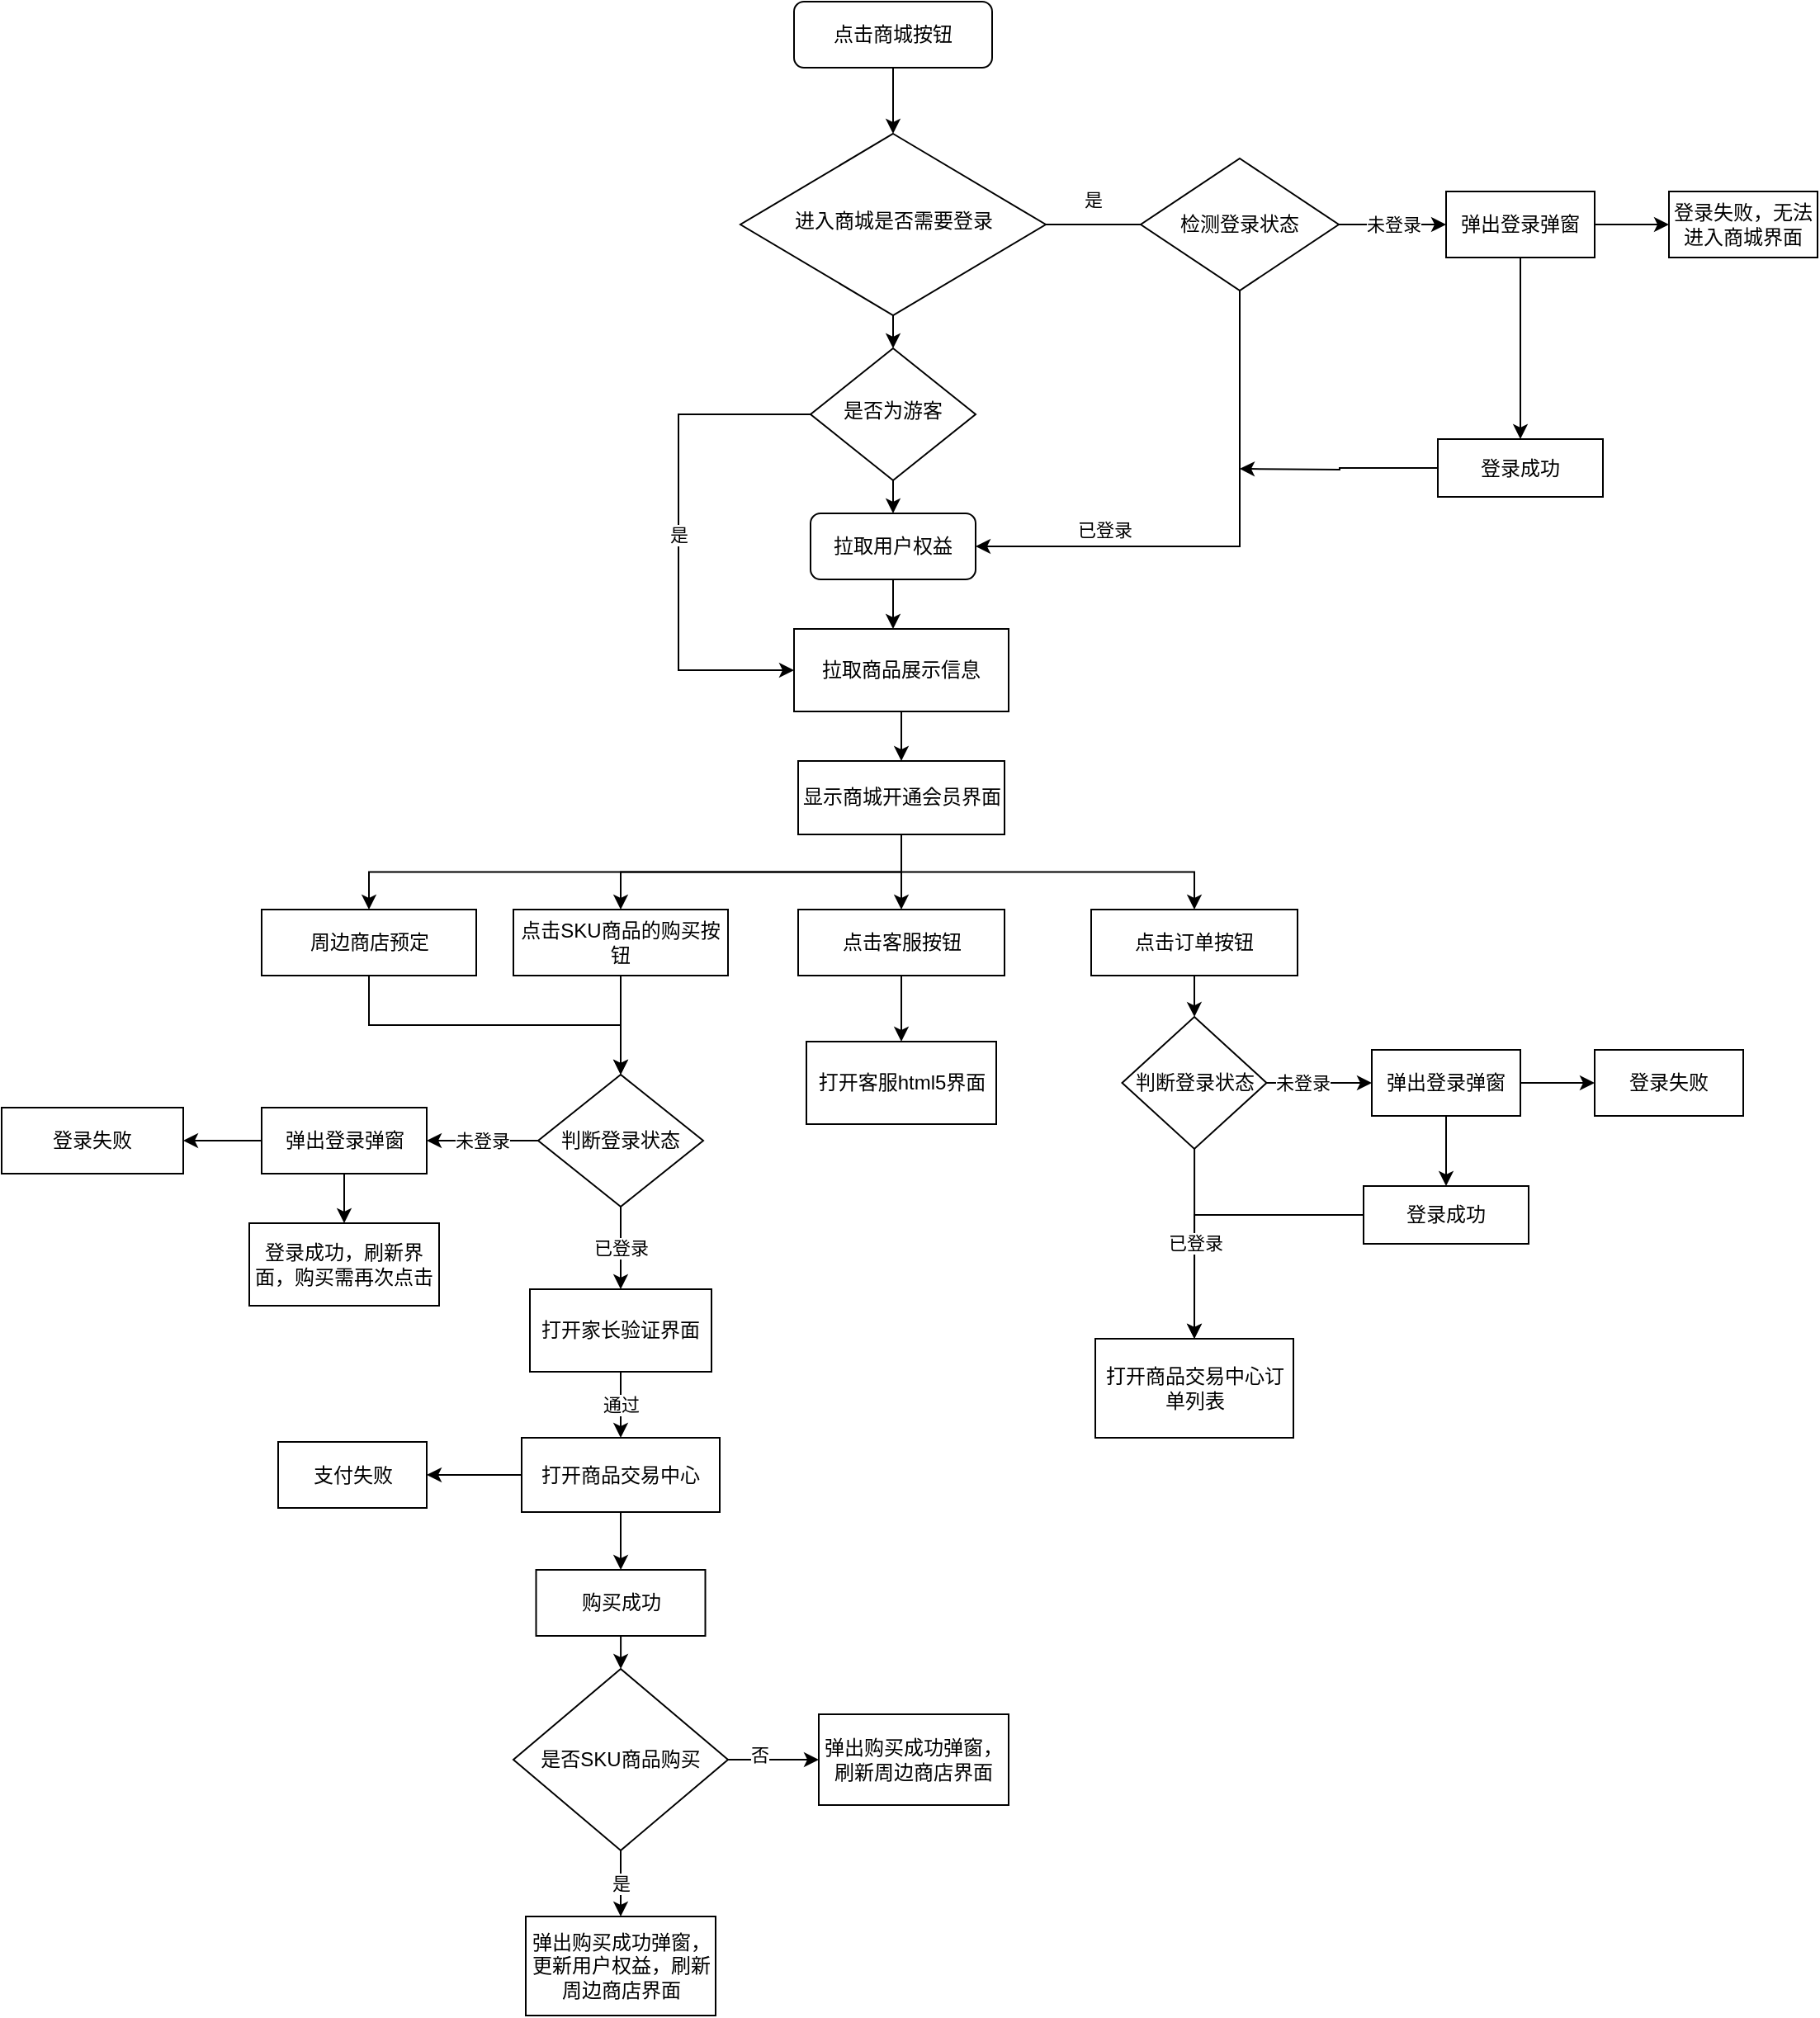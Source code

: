 <mxfile version="14.9.8" type="github">
  <diagram id="C5RBs43oDa-KdzZeNtuy" name="Page-1">
    <mxGraphModel dx="1750" dy="600" grid="1" gridSize="10" guides="1" tooltips="1" connect="1" arrows="1" fold="1" page="1" pageScale="1" pageWidth="827" pageHeight="1169" math="0" shadow="0">
      <root>
        <mxCell id="WIyWlLk6GJQsqaUBKTNV-0" />
        <mxCell id="WIyWlLk6GJQsqaUBKTNV-1" parent="WIyWlLk6GJQsqaUBKTNV-0" />
        <mxCell id="yUcs0hcdkxNYvrhnhqyb-32" style="edgeStyle=orthogonalEdgeStyle;rounded=0;orthogonalLoop=1;jettySize=auto;html=1;exitX=0.5;exitY=1;exitDx=0;exitDy=0;entryX=0.5;entryY=0;entryDx=0;entryDy=0;" edge="1" parent="WIyWlLk6GJQsqaUBKTNV-1" source="WIyWlLk6GJQsqaUBKTNV-3" target="WIyWlLk6GJQsqaUBKTNV-6">
          <mxGeometry relative="1" as="geometry" />
        </mxCell>
        <mxCell id="WIyWlLk6GJQsqaUBKTNV-3" value="点击商城按钮" style="rounded=1;whiteSpace=wrap;html=1;fontSize=12;glass=0;strokeWidth=1;shadow=0;" parent="WIyWlLk6GJQsqaUBKTNV-1" vertex="1">
          <mxGeometry x="160" y="80" width="120" height="40" as="geometry" />
        </mxCell>
        <mxCell id="WIyWlLk6GJQsqaUBKTNV-5" value="是" style="edgeStyle=orthogonalEdgeStyle;rounded=0;html=1;jettySize=auto;orthogonalLoop=1;fontSize=11;endArrow=block;endFill=0;endSize=8;strokeWidth=1;shadow=0;labelBackgroundColor=none;" parent="WIyWlLk6GJQsqaUBKTNV-1" source="WIyWlLk6GJQsqaUBKTNV-6" edge="1">
          <mxGeometry x="-0.488" y="15" relative="1" as="geometry">
            <mxPoint x="1" as="offset" />
            <mxPoint x="420" y="215" as="targetPoint" />
          </mxGeometry>
        </mxCell>
        <mxCell id="yUcs0hcdkxNYvrhnhqyb-30" style="edgeStyle=orthogonalEdgeStyle;rounded=0;orthogonalLoop=1;jettySize=auto;html=1;exitX=0.5;exitY=1;exitDx=0;exitDy=0;entryX=0.5;entryY=0;entryDx=0;entryDy=0;" edge="1" parent="WIyWlLk6GJQsqaUBKTNV-1" source="WIyWlLk6GJQsqaUBKTNV-6" target="WIyWlLk6GJQsqaUBKTNV-10">
          <mxGeometry relative="1" as="geometry" />
        </mxCell>
        <mxCell id="WIyWlLk6GJQsqaUBKTNV-6" value="进入商城是否需要登录" style="rhombus;whiteSpace=wrap;html=1;shadow=0;fontFamily=Helvetica;fontSize=12;align=center;strokeWidth=1;spacing=6;spacingTop=-4;" parent="WIyWlLk6GJQsqaUBKTNV-1" vertex="1">
          <mxGeometry x="127.5" y="160" width="185" height="110" as="geometry" />
        </mxCell>
        <mxCell id="yUcs0hcdkxNYvrhnhqyb-8" value="是" style="edgeStyle=orthogonalEdgeStyle;rounded=0;orthogonalLoop=1;jettySize=auto;html=1;entryX=0;entryY=0.5;entryDx=0;entryDy=0;" edge="1" parent="WIyWlLk6GJQsqaUBKTNV-1" source="WIyWlLk6GJQsqaUBKTNV-10" target="yUcs0hcdkxNYvrhnhqyb-22">
          <mxGeometry relative="1" as="geometry">
            <mxPoint x="100" y="560" as="targetPoint" />
            <Array as="points">
              <mxPoint x="90" y="330" />
              <mxPoint x="90" y="485" />
            </Array>
          </mxGeometry>
        </mxCell>
        <mxCell id="yUcs0hcdkxNYvrhnhqyb-31" style="edgeStyle=orthogonalEdgeStyle;rounded=0;orthogonalLoop=1;jettySize=auto;html=1;exitX=0.5;exitY=1;exitDx=0;exitDy=0;" edge="1" parent="WIyWlLk6GJQsqaUBKTNV-1" source="WIyWlLk6GJQsqaUBKTNV-10">
          <mxGeometry relative="1" as="geometry">
            <mxPoint x="220" y="390" as="targetPoint" />
          </mxGeometry>
        </mxCell>
        <mxCell id="WIyWlLk6GJQsqaUBKTNV-10" value="是否为游客" style="rhombus;whiteSpace=wrap;html=1;shadow=0;fontFamily=Helvetica;fontSize=12;align=center;strokeWidth=1;spacing=6;spacingTop=-4;" parent="WIyWlLk6GJQsqaUBKTNV-1" vertex="1">
          <mxGeometry x="170" y="290" width="100" height="80" as="geometry" />
        </mxCell>
        <mxCell id="yUcs0hcdkxNYvrhnhqyb-28" style="edgeStyle=orthogonalEdgeStyle;rounded=0;orthogonalLoop=1;jettySize=auto;html=1;exitX=0.5;exitY=1;exitDx=0;exitDy=0;" edge="1" parent="WIyWlLk6GJQsqaUBKTNV-1" source="WIyWlLk6GJQsqaUBKTNV-11">
          <mxGeometry relative="1" as="geometry">
            <mxPoint x="220" y="460" as="targetPoint" />
            <Array as="points">
              <mxPoint x="220" y="450" />
              <mxPoint x="220" y="450" />
            </Array>
          </mxGeometry>
        </mxCell>
        <mxCell id="WIyWlLk6GJQsqaUBKTNV-11" value="拉取用户权益" style="rounded=1;whiteSpace=wrap;html=1;fontSize=12;glass=0;strokeWidth=1;shadow=0;" parent="WIyWlLk6GJQsqaUBKTNV-1" vertex="1">
          <mxGeometry x="170" y="390" width="100" height="40" as="geometry" />
        </mxCell>
        <mxCell id="yUcs0hcdkxNYvrhnhqyb-11" value="" style="edgeStyle=orthogonalEdgeStyle;rounded=0;orthogonalLoop=1;jettySize=auto;html=1;" edge="1" parent="WIyWlLk6GJQsqaUBKTNV-1" source="yUcs0hcdkxNYvrhnhqyb-1" target="yUcs0hcdkxNYvrhnhqyb-10">
          <mxGeometry relative="1" as="geometry" />
        </mxCell>
        <mxCell id="yUcs0hcdkxNYvrhnhqyb-13" value="" style="edgeStyle=orthogonalEdgeStyle;rounded=0;orthogonalLoop=1;jettySize=auto;html=1;" edge="1" parent="WIyWlLk6GJQsqaUBKTNV-1" source="yUcs0hcdkxNYvrhnhqyb-1" target="yUcs0hcdkxNYvrhnhqyb-12">
          <mxGeometry relative="1" as="geometry" />
        </mxCell>
        <mxCell id="yUcs0hcdkxNYvrhnhqyb-1" value="弹出登录弹窗" style="whiteSpace=wrap;html=1;" vertex="1" parent="WIyWlLk6GJQsqaUBKTNV-1">
          <mxGeometry x="555" y="195" width="90" height="40" as="geometry" />
        </mxCell>
        <mxCell id="yUcs0hcdkxNYvrhnhqyb-4" value="未登录" style="edgeStyle=orthogonalEdgeStyle;rounded=0;orthogonalLoop=1;jettySize=auto;html=1;" edge="1" parent="WIyWlLk6GJQsqaUBKTNV-1" source="yUcs0hcdkxNYvrhnhqyb-3" target="yUcs0hcdkxNYvrhnhqyb-1">
          <mxGeometry relative="1" as="geometry" />
        </mxCell>
        <mxCell id="yUcs0hcdkxNYvrhnhqyb-5" value="已登录" style="edgeStyle=orthogonalEdgeStyle;rounded=0;orthogonalLoop=1;jettySize=auto;html=1;exitX=0.5;exitY=1;exitDx=0;exitDy=0;entryX=1;entryY=0.5;entryDx=0;entryDy=0;" edge="1" parent="WIyWlLk6GJQsqaUBKTNV-1" source="yUcs0hcdkxNYvrhnhqyb-3" target="WIyWlLk6GJQsqaUBKTNV-11">
          <mxGeometry x="0.508" y="-10" relative="1" as="geometry">
            <mxPoint x="280" y="450" as="targetPoint" />
            <Array as="points">
              <mxPoint x="430" y="410" />
            </Array>
            <mxPoint as="offset" />
          </mxGeometry>
        </mxCell>
        <mxCell id="yUcs0hcdkxNYvrhnhqyb-3" value="检测登录状态" style="rhombus;whiteSpace=wrap;html=1;" vertex="1" parent="WIyWlLk6GJQsqaUBKTNV-1">
          <mxGeometry x="370" y="175" width="120" height="80" as="geometry" />
        </mxCell>
        <mxCell id="yUcs0hcdkxNYvrhnhqyb-26" style="edgeStyle=orthogonalEdgeStyle;rounded=0;orthogonalLoop=1;jettySize=auto;html=1;exitX=0;exitY=0.5;exitDx=0;exitDy=0;" edge="1" parent="WIyWlLk6GJQsqaUBKTNV-1" source="yUcs0hcdkxNYvrhnhqyb-10">
          <mxGeometry relative="1" as="geometry">
            <mxPoint x="430" y="363" as="targetPoint" />
          </mxGeometry>
        </mxCell>
        <mxCell id="yUcs0hcdkxNYvrhnhqyb-10" value="登录成功" style="whiteSpace=wrap;html=1;" vertex="1" parent="WIyWlLk6GJQsqaUBKTNV-1">
          <mxGeometry x="550" y="345" width="100" height="35" as="geometry" />
        </mxCell>
        <mxCell id="yUcs0hcdkxNYvrhnhqyb-12" value="登录失败，无法进入商城界面" style="whiteSpace=wrap;html=1;" vertex="1" parent="WIyWlLk6GJQsqaUBKTNV-1">
          <mxGeometry x="690" y="195" width="90" height="40" as="geometry" />
        </mxCell>
        <mxCell id="yUcs0hcdkxNYvrhnhqyb-75" value="" style="edgeStyle=orthogonalEdgeStyle;rounded=0;orthogonalLoop=1;jettySize=auto;html=1;" edge="1" parent="WIyWlLk6GJQsqaUBKTNV-1" source="yUcs0hcdkxNYvrhnhqyb-22" target="yUcs0hcdkxNYvrhnhqyb-70">
          <mxGeometry relative="1" as="geometry" />
        </mxCell>
        <mxCell id="yUcs0hcdkxNYvrhnhqyb-22" value="拉取商品展示信息" style="whiteSpace=wrap;html=1;" vertex="1" parent="WIyWlLk6GJQsqaUBKTNV-1">
          <mxGeometry x="160" y="460" width="130" height="50" as="geometry" />
        </mxCell>
        <mxCell id="yUcs0hcdkxNYvrhnhqyb-78" value="" style="edgeStyle=orthogonalEdgeStyle;rounded=0;orthogonalLoop=1;jettySize=auto;html=1;" edge="1" parent="WIyWlLk6GJQsqaUBKTNV-1" source="yUcs0hcdkxNYvrhnhqyb-33" target="yUcs0hcdkxNYvrhnhqyb-49">
          <mxGeometry relative="1" as="geometry" />
        </mxCell>
        <mxCell id="yUcs0hcdkxNYvrhnhqyb-33" value="点击SKU商品的购买按钮" style="whiteSpace=wrap;html=1;" vertex="1" parent="WIyWlLk6GJQsqaUBKTNV-1">
          <mxGeometry x="-10" y="630" width="130" height="40" as="geometry" />
        </mxCell>
        <mxCell id="yUcs0hcdkxNYvrhnhqyb-54" value="已登录" style="edgeStyle=orthogonalEdgeStyle;rounded=0;orthogonalLoop=1;jettySize=auto;html=1;" edge="1" parent="WIyWlLk6GJQsqaUBKTNV-1" source="yUcs0hcdkxNYvrhnhqyb-49" target="yUcs0hcdkxNYvrhnhqyb-53">
          <mxGeometry relative="1" as="geometry">
            <Array as="points">
              <mxPoint x="55" y="870" />
              <mxPoint x="55" y="870" />
            </Array>
          </mxGeometry>
        </mxCell>
        <mxCell id="yUcs0hcdkxNYvrhnhqyb-87" value="未登录" style="edgeStyle=orthogonalEdgeStyle;rounded=0;orthogonalLoop=1;jettySize=auto;html=1;" edge="1" parent="WIyWlLk6GJQsqaUBKTNV-1" source="yUcs0hcdkxNYvrhnhqyb-49" target="yUcs0hcdkxNYvrhnhqyb-83">
          <mxGeometry relative="1" as="geometry" />
        </mxCell>
        <mxCell id="yUcs0hcdkxNYvrhnhqyb-49" value="判断登录状态" style="rhombus;whiteSpace=wrap;html=1;" vertex="1" parent="WIyWlLk6GJQsqaUBKTNV-1">
          <mxGeometry x="5" y="730" width="100" height="80" as="geometry" />
        </mxCell>
        <mxCell id="yUcs0hcdkxNYvrhnhqyb-60" value="通过" style="edgeStyle=orthogonalEdgeStyle;rounded=0;orthogonalLoop=1;jettySize=auto;html=1;" edge="1" parent="WIyWlLk6GJQsqaUBKTNV-1" source="yUcs0hcdkxNYvrhnhqyb-53" target="yUcs0hcdkxNYvrhnhqyb-59">
          <mxGeometry relative="1" as="geometry" />
        </mxCell>
        <mxCell id="yUcs0hcdkxNYvrhnhqyb-53" value="打开家长验证界面" style="whiteSpace=wrap;html=1;" vertex="1" parent="WIyWlLk6GJQsqaUBKTNV-1">
          <mxGeometry y="860" width="110" height="50" as="geometry" />
        </mxCell>
        <mxCell id="yUcs0hcdkxNYvrhnhqyb-66" value="" style="edgeStyle=orthogonalEdgeStyle;rounded=0;orthogonalLoop=1;jettySize=auto;html=1;" edge="1" parent="WIyWlLk6GJQsqaUBKTNV-1" source="yUcs0hcdkxNYvrhnhqyb-59" target="yUcs0hcdkxNYvrhnhqyb-65">
          <mxGeometry relative="1" as="geometry" />
        </mxCell>
        <mxCell id="yUcs0hcdkxNYvrhnhqyb-96" value="" style="edgeStyle=orthogonalEdgeStyle;rounded=0;orthogonalLoop=1;jettySize=auto;html=1;" edge="1" parent="WIyWlLk6GJQsqaUBKTNV-1" source="yUcs0hcdkxNYvrhnhqyb-59" target="yUcs0hcdkxNYvrhnhqyb-63">
          <mxGeometry relative="1" as="geometry" />
        </mxCell>
        <mxCell id="yUcs0hcdkxNYvrhnhqyb-59" value="打开商品交易中心" style="whiteSpace=wrap;html=1;" vertex="1" parent="WIyWlLk6GJQsqaUBKTNV-1">
          <mxGeometry x="-5" y="950" width="120" height="45" as="geometry" />
        </mxCell>
        <mxCell id="yUcs0hcdkxNYvrhnhqyb-65" value="支付失败" style="whiteSpace=wrap;html=1;" vertex="1" parent="WIyWlLk6GJQsqaUBKTNV-1">
          <mxGeometry x="-152.5" y="952.5" width="90" height="40" as="geometry" />
        </mxCell>
        <mxCell id="yUcs0hcdkxNYvrhnhqyb-74" style="edgeStyle=orthogonalEdgeStyle;rounded=0;orthogonalLoop=1;jettySize=auto;html=1;exitX=0.5;exitY=1;exitDx=0;exitDy=0;entryX=0.5;entryY=0;entryDx=0;entryDy=0;" edge="1" parent="WIyWlLk6GJQsqaUBKTNV-1" source="yUcs0hcdkxNYvrhnhqyb-70" target="yUcs0hcdkxNYvrhnhqyb-33">
          <mxGeometry relative="1" as="geometry" />
        </mxCell>
        <mxCell id="yUcs0hcdkxNYvrhnhqyb-93" value="" style="edgeStyle=orthogonalEdgeStyle;rounded=0;orthogonalLoop=1;jettySize=auto;html=1;" edge="1" parent="WIyWlLk6GJQsqaUBKTNV-1" source="yUcs0hcdkxNYvrhnhqyb-70" target="yUcs0hcdkxNYvrhnhqyb-92">
          <mxGeometry relative="1" as="geometry" />
        </mxCell>
        <mxCell id="yUcs0hcdkxNYvrhnhqyb-70" value="&lt;span&gt;显示商城开通会员界面&lt;/span&gt;" style="whiteSpace=wrap;html=1;" vertex="1" parent="WIyWlLk6GJQsqaUBKTNV-1">
          <mxGeometry x="162.5" y="540" width="125" height="44.5" as="geometry" />
        </mxCell>
        <mxCell id="yUcs0hcdkxNYvrhnhqyb-88" value="" style="edgeStyle=orthogonalEdgeStyle;rounded=0;orthogonalLoop=1;jettySize=auto;html=1;" edge="1" parent="WIyWlLk6GJQsqaUBKTNV-1" source="yUcs0hcdkxNYvrhnhqyb-83" target="yUcs0hcdkxNYvrhnhqyb-85">
          <mxGeometry relative="1" as="geometry" />
        </mxCell>
        <mxCell id="yUcs0hcdkxNYvrhnhqyb-90" value="" style="edgeStyle=orthogonalEdgeStyle;rounded=0;orthogonalLoop=1;jettySize=auto;html=1;" edge="1" parent="WIyWlLk6GJQsqaUBKTNV-1" source="yUcs0hcdkxNYvrhnhqyb-83" target="yUcs0hcdkxNYvrhnhqyb-86">
          <mxGeometry relative="1" as="geometry" />
        </mxCell>
        <mxCell id="yUcs0hcdkxNYvrhnhqyb-83" value="弹出登录弹窗" style="whiteSpace=wrap;html=1;" vertex="1" parent="WIyWlLk6GJQsqaUBKTNV-1">
          <mxGeometry x="-162.5" y="750" width="100" height="40" as="geometry" />
        </mxCell>
        <mxCell id="yUcs0hcdkxNYvrhnhqyb-85" value="登录失败" style="whiteSpace=wrap;html=1;" vertex="1" parent="WIyWlLk6GJQsqaUBKTNV-1">
          <mxGeometry x="-320" y="750" width="110" height="40" as="geometry" />
        </mxCell>
        <mxCell id="yUcs0hcdkxNYvrhnhqyb-86" value="登录成功，刷新界面，购买需再次点击" style="whiteSpace=wrap;html=1;" vertex="1" parent="WIyWlLk6GJQsqaUBKTNV-1">
          <mxGeometry x="-170" y="820" width="115" height="50" as="geometry" />
        </mxCell>
        <mxCell id="yUcs0hcdkxNYvrhnhqyb-98" value="" style="edgeStyle=orthogonalEdgeStyle;rounded=0;orthogonalLoop=1;jettySize=auto;html=1;" edge="1" parent="WIyWlLk6GJQsqaUBKTNV-1" source="yUcs0hcdkxNYvrhnhqyb-92" target="yUcs0hcdkxNYvrhnhqyb-97">
          <mxGeometry relative="1" as="geometry" />
        </mxCell>
        <mxCell id="yUcs0hcdkxNYvrhnhqyb-92" value="点击客服按钮" style="whiteSpace=wrap;html=1;" vertex="1" parent="WIyWlLk6GJQsqaUBKTNV-1">
          <mxGeometry x="162.5" y="630" width="125" height="40" as="geometry" />
        </mxCell>
        <mxCell id="yUcs0hcdkxNYvrhnhqyb-124" value="" style="edgeStyle=orthogonalEdgeStyle;rounded=0;orthogonalLoop=1;jettySize=auto;html=1;" edge="1" parent="WIyWlLk6GJQsqaUBKTNV-1" source="yUcs0hcdkxNYvrhnhqyb-63" target="yUcs0hcdkxNYvrhnhqyb-123">
          <mxGeometry relative="1" as="geometry" />
        </mxCell>
        <mxCell id="yUcs0hcdkxNYvrhnhqyb-63" value="购买成功" style="whiteSpace=wrap;html=1;" vertex="1" parent="WIyWlLk6GJQsqaUBKTNV-1">
          <mxGeometry x="3.75" y="1030" width="102.5" height="40" as="geometry" />
        </mxCell>
        <mxCell id="yUcs0hcdkxNYvrhnhqyb-97" value="打开客服html5界面" style="whiteSpace=wrap;html=1;" vertex="1" parent="WIyWlLk6GJQsqaUBKTNV-1">
          <mxGeometry x="167.5" y="710" width="115" height="50" as="geometry" />
        </mxCell>
        <mxCell id="yUcs0hcdkxNYvrhnhqyb-112" value="" style="edgeStyle=orthogonalEdgeStyle;rounded=0;orthogonalLoop=1;jettySize=auto;html=1;" edge="1" parent="WIyWlLk6GJQsqaUBKTNV-1" source="yUcs0hcdkxNYvrhnhqyb-99" target="yUcs0hcdkxNYvrhnhqyb-110">
          <mxGeometry relative="1" as="geometry" />
        </mxCell>
        <mxCell id="yUcs0hcdkxNYvrhnhqyb-99" value="点击订单按钮" style="whiteSpace=wrap;html=1;" vertex="1" parent="WIyWlLk6GJQsqaUBKTNV-1">
          <mxGeometry x="340" y="630" width="125" height="40" as="geometry" />
        </mxCell>
        <mxCell id="yUcs0hcdkxNYvrhnhqyb-102" value="" style="edgeStyle=orthogonalEdgeStyle;rounded=0;orthogonalLoop=1;jettySize=auto;html=1;" edge="1" parent="WIyWlLk6GJQsqaUBKTNV-1" source="yUcs0hcdkxNYvrhnhqyb-104" target="yUcs0hcdkxNYvrhnhqyb-105">
          <mxGeometry relative="1" as="geometry" />
        </mxCell>
        <mxCell id="yUcs0hcdkxNYvrhnhqyb-103" value="" style="edgeStyle=orthogonalEdgeStyle;rounded=0;orthogonalLoop=1;jettySize=auto;html=1;" edge="1" parent="WIyWlLk6GJQsqaUBKTNV-1" source="yUcs0hcdkxNYvrhnhqyb-104">
          <mxGeometry relative="1" as="geometry">
            <mxPoint x="645" y="735" as="targetPoint" />
          </mxGeometry>
        </mxCell>
        <mxCell id="yUcs0hcdkxNYvrhnhqyb-104" value="弹出登录弹窗" style="whiteSpace=wrap;html=1;" vertex="1" parent="WIyWlLk6GJQsqaUBKTNV-1">
          <mxGeometry x="510" y="715" width="90" height="40" as="geometry" />
        </mxCell>
        <mxCell id="yUcs0hcdkxNYvrhnhqyb-117" value="" style="edgeStyle=orthogonalEdgeStyle;rounded=0;orthogonalLoop=1;jettySize=auto;html=1;" edge="1" parent="WIyWlLk6GJQsqaUBKTNV-1" source="yUcs0hcdkxNYvrhnhqyb-105" target="yUcs0hcdkxNYvrhnhqyb-115">
          <mxGeometry relative="1" as="geometry" />
        </mxCell>
        <mxCell id="yUcs0hcdkxNYvrhnhqyb-105" value="登录成功" style="whiteSpace=wrap;html=1;" vertex="1" parent="WIyWlLk6GJQsqaUBKTNV-1">
          <mxGeometry x="505" y="797.5" width="100" height="35" as="geometry" />
        </mxCell>
        <mxCell id="yUcs0hcdkxNYvrhnhqyb-106" value="登录失败" style="whiteSpace=wrap;html=1;" vertex="1" parent="WIyWlLk6GJQsqaUBKTNV-1">
          <mxGeometry x="645" y="715" width="90" height="40" as="geometry" />
        </mxCell>
        <mxCell id="yUcs0hcdkxNYvrhnhqyb-113" value="" style="edgeStyle=orthogonalEdgeStyle;rounded=0;orthogonalLoop=1;jettySize=auto;html=1;" edge="1" parent="WIyWlLk6GJQsqaUBKTNV-1" source="yUcs0hcdkxNYvrhnhqyb-110" target="yUcs0hcdkxNYvrhnhqyb-104">
          <mxGeometry relative="1" as="geometry" />
        </mxCell>
        <mxCell id="yUcs0hcdkxNYvrhnhqyb-114" value="未登录" style="edgeLabel;html=1;align=center;verticalAlign=middle;resizable=0;points=[];" vertex="1" connectable="0" parent="yUcs0hcdkxNYvrhnhqyb-113">
          <mxGeometry x="-0.344" relative="1" as="geometry">
            <mxPoint as="offset" />
          </mxGeometry>
        </mxCell>
        <mxCell id="yUcs0hcdkxNYvrhnhqyb-116" value="已登录" style="edgeStyle=orthogonalEdgeStyle;rounded=0;orthogonalLoop=1;jettySize=auto;html=1;" edge="1" parent="WIyWlLk6GJQsqaUBKTNV-1" source="yUcs0hcdkxNYvrhnhqyb-110" target="yUcs0hcdkxNYvrhnhqyb-115">
          <mxGeometry relative="1" as="geometry" />
        </mxCell>
        <mxCell id="yUcs0hcdkxNYvrhnhqyb-110" value="判断登录状态" style="rhombus;whiteSpace=wrap;html=1;" vertex="1" parent="WIyWlLk6GJQsqaUBKTNV-1">
          <mxGeometry x="358.75" y="695" width="87.5" height="80" as="geometry" />
        </mxCell>
        <mxCell id="yUcs0hcdkxNYvrhnhqyb-111" style="edgeStyle=orthogonalEdgeStyle;rounded=0;orthogonalLoop=1;jettySize=auto;html=1;exitX=0.5;exitY=1;exitDx=0;exitDy=0;entryX=0.5;entryY=0;entryDx=0;entryDy=0;" edge="1" parent="WIyWlLk6GJQsqaUBKTNV-1" source="yUcs0hcdkxNYvrhnhqyb-70" target="yUcs0hcdkxNYvrhnhqyb-99">
          <mxGeometry relative="1" as="geometry">
            <mxPoint x="235" y="594.5" as="sourcePoint" />
            <mxPoint x="65" y="640" as="targetPoint" />
          </mxGeometry>
        </mxCell>
        <mxCell id="yUcs0hcdkxNYvrhnhqyb-115" value="打开商品交易中心订单列表" style="whiteSpace=wrap;html=1;" vertex="1" parent="WIyWlLk6GJQsqaUBKTNV-1">
          <mxGeometry x="342.5" y="890" width="120" height="60" as="geometry" />
        </mxCell>
        <mxCell id="yUcs0hcdkxNYvrhnhqyb-122" style="edgeStyle=orthogonalEdgeStyle;rounded=0;orthogonalLoop=1;jettySize=auto;html=1;exitX=0.5;exitY=1;exitDx=0;exitDy=0;entryX=0.5;entryY=0;entryDx=0;entryDy=0;" edge="1" parent="WIyWlLk6GJQsqaUBKTNV-1" source="yUcs0hcdkxNYvrhnhqyb-118" target="yUcs0hcdkxNYvrhnhqyb-49">
          <mxGeometry relative="1" as="geometry" />
        </mxCell>
        <mxCell id="yUcs0hcdkxNYvrhnhqyb-118" value="周边商店预定" style="whiteSpace=wrap;html=1;" vertex="1" parent="WIyWlLk6GJQsqaUBKTNV-1">
          <mxGeometry x="-162.5" y="630" width="130" height="40" as="geometry" />
        </mxCell>
        <mxCell id="yUcs0hcdkxNYvrhnhqyb-119" style="edgeStyle=orthogonalEdgeStyle;rounded=0;orthogonalLoop=1;jettySize=auto;html=1;entryX=0.5;entryY=0;entryDx=0;entryDy=0;exitX=0.5;exitY=1;exitDx=0;exitDy=0;" edge="1" parent="WIyWlLk6GJQsqaUBKTNV-1" source="yUcs0hcdkxNYvrhnhqyb-70" target="yUcs0hcdkxNYvrhnhqyb-118">
          <mxGeometry relative="1" as="geometry">
            <mxPoint x="230" y="595" as="sourcePoint" />
            <mxPoint x="65" y="640" as="targetPoint" />
          </mxGeometry>
        </mxCell>
        <mxCell id="yUcs0hcdkxNYvrhnhqyb-126" value="" style="edgeStyle=orthogonalEdgeStyle;rounded=0;orthogonalLoop=1;jettySize=auto;html=1;" edge="1" parent="WIyWlLk6GJQsqaUBKTNV-1" source="yUcs0hcdkxNYvrhnhqyb-123" target="yUcs0hcdkxNYvrhnhqyb-125">
          <mxGeometry relative="1" as="geometry" />
        </mxCell>
        <mxCell id="yUcs0hcdkxNYvrhnhqyb-127" value="否" style="edgeLabel;html=1;align=center;verticalAlign=middle;resizable=0;points=[];" vertex="1" connectable="0" parent="yUcs0hcdkxNYvrhnhqyb-126">
          <mxGeometry x="-0.318" y="3" relative="1" as="geometry">
            <mxPoint as="offset" />
          </mxGeometry>
        </mxCell>
        <mxCell id="yUcs0hcdkxNYvrhnhqyb-131" value="是" style="edgeStyle=orthogonalEdgeStyle;rounded=0;orthogonalLoop=1;jettySize=auto;html=1;" edge="1" parent="WIyWlLk6GJQsqaUBKTNV-1" source="yUcs0hcdkxNYvrhnhqyb-123" target="yUcs0hcdkxNYvrhnhqyb-128">
          <mxGeometry relative="1" as="geometry" />
        </mxCell>
        <mxCell id="yUcs0hcdkxNYvrhnhqyb-123" value="是否SKU商品购买" style="rhombus;whiteSpace=wrap;html=1;" vertex="1" parent="WIyWlLk6GJQsqaUBKTNV-1">
          <mxGeometry x="-10" y="1090" width="130" height="110" as="geometry" />
        </mxCell>
        <mxCell id="yUcs0hcdkxNYvrhnhqyb-125" value="弹出购买成功弹窗，刷新周边商店界面" style="whiteSpace=wrap;html=1;" vertex="1" parent="WIyWlLk6GJQsqaUBKTNV-1">
          <mxGeometry x="175" y="1117.5" width="115" height="55" as="geometry" />
        </mxCell>
        <mxCell id="yUcs0hcdkxNYvrhnhqyb-128" value="弹出购买成功弹窗，更新用户权益，刷新周边商店界面" style="whiteSpace=wrap;html=1;" vertex="1" parent="WIyWlLk6GJQsqaUBKTNV-1">
          <mxGeometry x="-2.5" y="1240" width="115" height="60" as="geometry" />
        </mxCell>
      </root>
    </mxGraphModel>
  </diagram>
</mxfile>
